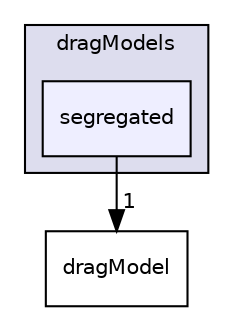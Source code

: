 digraph "segregated" {
  bgcolor=transparent;
  compound=true
  node [ fontsize="10", fontname="Helvetica"];
  edge [ labelfontsize="10", labelfontname="Helvetica"];
  subgraph clusterdir_c12715deda8d46eba24a898350c37162 {
    graph [ bgcolor="#ddddee", pencolor="black", label="dragModels" fontname="Helvetica", fontsize="10", URL="dir_c12715deda8d46eba24a898350c37162.html"]
  dir_7c2e7febcddd9c4b9194a031e6b01315 [shape=box, label="segregated", style="filled", fillcolor="#eeeeff", pencolor="black", URL="dir_7c2e7febcddd9c4b9194a031e6b01315.html"];
  }
  dir_c9718ac6a53fe2aa2c810e65c693ba50 [shape=box label="dragModel" URL="dir_c9718ac6a53fe2aa2c810e65c693ba50.html"];
  dir_7c2e7febcddd9c4b9194a031e6b01315->dir_c9718ac6a53fe2aa2c810e65c693ba50 [headlabel="1", labeldistance=1.5 headhref="dir_000186_000073.html"];
}
